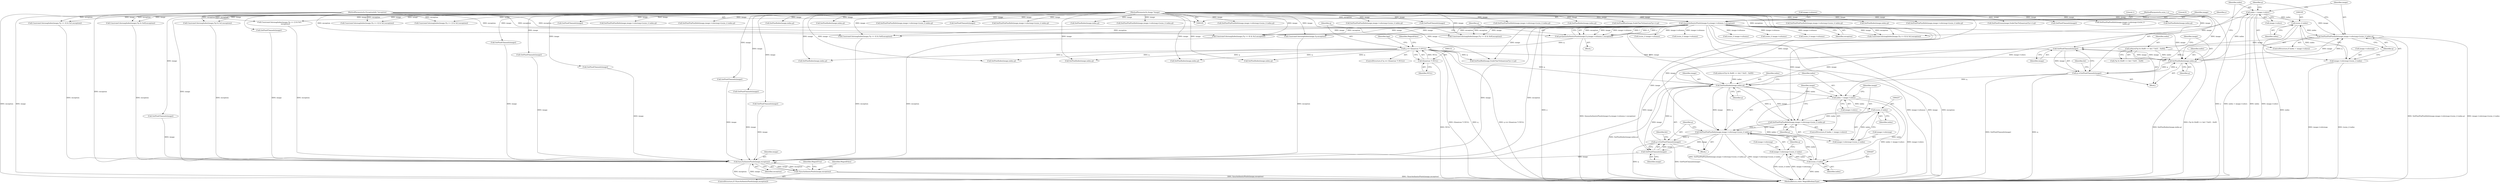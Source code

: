 digraph "0_ImageMagick_cc4ac341f29fa368da6ef01c207deaf8c61f6a2e@pointer" {
"1000183" [label="(Call,index < image->colors)"];
"1000178" [label="(Call,SetPixelIndex(image,index,q))"];
"1000200" [label="(Call,GetPixelChannels(image))"];
"1000188" [label="(Call,SetPixelViaPixelInfo(image,image->colormap+(ssize_t) index,q))"];
"1000106" [label="(MethodParameterIn,Image *image)"];
"1000194" [label="(Call,(ssize_t) index)"];
"1000183" [label="(Call,index < image->colors)"];
"1000118" [label="(Call,QueueAuthenticPixels(image,0,y,image->columns,1,exception))"];
"1000109" [label="(MethodParameterIn,ssize_t y)"];
"1000110" [label="(MethodParameterIn,ExceptionInfo *exception)"];
"1000167" [label="(Call,index=((*p) & (0x80 >> bit) ? 0x01 : 0x00))"];
"1000128" [label="(Call,q == (Quantum *) NULL)"];
"1000116" [label="(Call,q=QueueAuthenticPixels(image,0,y,image->columns,1,exception))"];
"1000130" [label="(Call,(Quantum *) NULL)"];
"1000198" [label="(Call,q+=GetPixelChannels(image))"];
"1000245" [label="(Call,index < image->colors)"];
"1000256" [label="(Call,(ssize_t) index)"];
"1000250" [label="(Call,SetPixelViaPixelInfo(image,image->colormap+(ssize_t) index,q))"];
"1000260" [label="(Call,SetPixelViaPixelInfo(image,image->colormap+(ssize_t) index,q))"];
"1000270" [label="(Call,q+=GetPixelChannels(image))"];
"1000240" [label="(Call,SetPixelIndex(image,index,q))"];
"1000272" [label="(Call,GetPixelChannels(image))"];
"1000800" [label="(Call,SyncAuthenticPixels(image,exception))"];
"1000799" [label="(Call,!SyncAuthenticPixels(image,exception))"];
"1000252" [label="(Call,image->colormap+(ssize_t) index)"];
"1000266" [label="(Call,(ssize_t) index)"];
"1000262" [label="(Call,image->colormap+(ssize_t) index)"];
"1000190" [label="(Call,image->colormap+(ssize_t) index)"];
"1000251" [label="(Identifier,image)"];
"1000258" [label="(Identifier,index)"];
"1000522" [label="(Call,GetPixelChannels(image))"];
"1000764" [label="(Call,(ssize_t) image->columns)"];
"1000181" [label="(Identifier,q)"];
"1000478" [label="(Call,GetPixelChannels(image))"];
"1000136" [label="(Identifier,bpp)"];
"1000228" [label="(Block,)"];
"1000403" [label="(Call,ConstrainColormapIndex(image,(*p) & 0x3,exception))"];
"1000147" [label="(Call,(ssize_t) image->columns)"];
"1000364" [label="(Call,GetPixelChannels(image))"];
"1000740" [label="(Call,SetPixelViaPixelInfo(image,image->colormap+(ssize_t) index,q))"];
"1000189" [label="(Identifier,image)"];
"1000260" [label="(Call,SetPixelViaPixelInfo(image,image->colormap+(ssize_t) index,q))"];
"1000298" [label="(Call,ConstrainColormapIndex(image,(*p >> 6) & 0x3,exception))"];
"1000169" [label="(Call,(*p) & (0x80 >> bit) ? 0x01 : 0x00)"];
"1000611" [label="(Call,SetPixelViaPixelInfo(image,image->colormap+(ssize_t) index,q))"];
"1000121" [label="(Identifier,y)"];
"1000122" [label="(Call,image->columns)"];
"1000269" [label="(Identifier,q)"];
"1000580" [label="(Call,(ssize_t) image->columns)"];
"1000307" [label="(Call,SetPixelIndex(image,index,q))"];
"1000201" [label="(Identifier,image)"];
"1000795" [label="(Call,GetPixelChannels(image))"];
"1000263" [label="(Call,image->colormap)"];
"1000266" [label="(Call,(ssize_t) index)"];
"1000544" [label="(Call,SetPixelIndex(image,index,q))"];
"1000250" [label="(Call,SetPixelViaPixelInfo(image,image->colormap+(ssize_t) index,q))"];
"1000658" [label="(Call,GetPixelChannels(image))"];
"1000182" [label="(ControlStructure,if (index < image->colors))"];
"1000410" [label="(Call,SetPixelIndex(image,index,q))"];
"1000229" [label="(Call,index=((*p) & (0x80 >> bit) ? 0x01 : 0x00))"];
"1000134" [label="(Identifier,MagickFalse)"];
"1000510" [label="(Call,SetPixelViaPixelInfo(image,image->colormap+(ssize_t) index,q))"];
"1000198" [label="(Call,q+=GetPixelChannels(image))"];
"1000106" [label="(MethodParameterIn,Image *image)"];
"1000244" [label="(ControlStructure,if (index < image->colors))"];
"1000261" [label="(Identifier,image)"];
"1000252" [label="(Call,image->colormap+(ssize_t) index)"];
"1000125" [label="(Literal,1)"];
"1000802" [label="(Identifier,exception)"];
"1000368" [label="(Call,ConstrainColormapIndex(image,(*p >> 2) & 0x3,exception))"];
"1000129" [label="(Identifier,q)"];
"1000730" [label="(Call,SetPixelIndex(image,index,q))"];
"1000116" [label="(Call,q=QueueAuthenticPixels(image,0,y,image->columns,1,exception))"];
"1000627" [label="(Call,ConstrainColormapIndex(image,(*p) & 0x0f,exception))"];
"1000271" [label="(Identifier,q)"];
"1000447" [label="(Call,ConstrainColormapIndex(image,(*p >> 6) & 0x3,exception))"];
"1000491" [label="(Call,ConstrainColormapIndex(image,(*p >> 4) & 0x3,exception))"];
"1000801" [label="(Identifier,image)"];
"1000243" [label="(Identifier,q)"];
"1000690" [label="(Call,SetPixelViaPixelInfo(image,image->colormap+(ssize_t) index,q))"];
"1000634" [label="(Call,SetPixelIndex(image,index,q))"];
"1000286" [label="(Call,(ssize_t) image->columns)"];
"1000196" [label="(Identifier,index)"];
"1000185" [label="(Call,image->colors)"];
"1000245" [label="(Call,index < image->colors)"];
"1000247" [label="(Call,image->colors)"];
"1000166" [label="(Block,)"];
"1000253" [label="(Call,image->colormap)"];
"1000191" [label="(Call,image->colormap)"];
"1000111" [label="(Block,)"];
"1000680" [label="(Call,SetPixelIndex(image,index,q))"];
"1000227" [label="(Identifier,bit)"];
"1000194" [label="(Call,(ssize_t) index)"];
"1000333" [label="(Call,ConstrainColormapIndex(image,(*p >> 4) & 0x3,exception))"];
"1000601" [label="(Call,SetPixelIndex(image,index,q))"];
"1000387" [label="(Call,SetPixelViaPixelInfo(image,image->colormap+(ssize_t) index,q))"];
"1000317" [label="(Call,SetPixelViaPixelInfo(image,image->colormap+(ssize_t) index,q))"];
"1000432" [label="(Call,GetPixelChannels(image))"];
"1000110" [label="(MethodParameterIn,ExceptionInfo *exception)"];
"1000772" [label="(Call,SetPixelRed(image,ScaleCharToQuantum(*p++),q))"];
"1000270" [label="(Call,q+=GetPixelChannels(image))"];
"1000117" [label="(Identifier,q)"];
"1000466" [label="(Call,SetPixelViaPixelInfo(image,image->colormap+(ssize_t) index,q))"];
"1000109" [label="(MethodParameterIn,ssize_t y)"];
"1000167" [label="(Call,index=((*p) & (0x80 >> bit) ? 0x01 : 0x00))"];
"1000190" [label="(Call,image->colormap+(ssize_t) index)"];
"1000623" [label="(Call,GetPixelChannels(image))"];
"1000399" [label="(Call,GetPixelChannels(image))"];
"1000715" [label="(Call,(ssize_t) image->columns)"];
"1000671" [label="(Call,ConstrainColormapIndex(image,(*p >> 4) & 0x0f,exception))"];
"1000804" [label="(Identifier,MagickFalse)"];
"1000127" [label="(ControlStructure,if (q == (Quantum *) NULL))"];
"1000183" [label="(Call,index < image->colors)"];
"1000188" [label="(Call,SetPixelViaPixelInfo(image,image->colormap+(ssize_t) index,q))"];
"1000800" [label="(Call,SyncAuthenticPixels(image,exception))"];
"1000535" [label="(Call,ConstrainColormapIndex(image,(*p >> 2) & 0x3,\n                       exception))"];
"1000352" [label="(Call,SetPixelViaPixelInfo(image,image->colormap+(ssize_t) index,q))"];
"1000256" [label="(Call,(ssize_t) index)"];
"1000132" [label="(Identifier,NULL)"];
"1000118" [label="(Call,QueueAuthenticPixels(image,0,y,image->columns,1,exception))"];
"1000242" [label="(Identifier,index)"];
"1000807" [label="(MethodReturn,static MagickBooleanType)"];
"1000456" [label="(Call,SetPixelIndex(image,index,q))"];
"1000199" [label="(Identifier,q)"];
"1000500" [label="(Call,SetPixelIndex(image,index,q))"];
"1000178" [label="(Call,SetPixelIndex(image,index,q))"];
"1000592" [label="(Call,ConstrainColormapIndex(image,(*p >> 4) & 0x0f,exception))"];
"1000786" [label="(Call,SetPixelBlue(image,ScaleCharToQuantum(*p++),q))"];
"1000120" [label="(Literal,0)"];
"1000126" [label="(Identifier,exception)"];
"1000184" [label="(Identifier,index)"];
"1000420" [label="(Call,SetPixelViaPixelInfo(image,image->colormap+(ssize_t) index,q))"];
"1000262" [label="(Call,image->colormap+(ssize_t) index)"];
"1000246" [label="(Identifier,index)"];
"1000806" [label="(Identifier,MagickTrue)"];
"1000128" [label="(Call,q == (Quantum *) NULL)"];
"1000273" [label="(Identifier,image)"];
"1000342" [label="(Call,SetPixelIndex(image,index,q))"];
"1000644" [label="(Call,SetPixelViaPixelInfo(image,image->colormap+(ssize_t) index,q))"];
"1000798" [label="(ControlStructure,if (!SyncAuthenticPixels(image,exception)))"];
"1000179" [label="(Identifier,image)"];
"1000130" [label="(Call,(Quantum *) NULL)"];
"1000566" [label="(Call,GetPixelChannels(image))"];
"1000240" [label="(Call,SetPixelIndex(image,index,q))"];
"1000119" [label="(Identifier,image)"];
"1000168" [label="(Identifier,index)"];
"1000779" [label="(Call,SetPixelGreen(image,ScaleCharToQuantum(*p++),q))"];
"1000268" [label="(Identifier,index)"];
"1000799" [label="(Call,!SyncAuthenticPixels(image,exception))"];
"1000197" [label="(Identifier,q)"];
"1000272" [label="(Call,GetPixelChannels(image))"];
"1000329" [label="(Call,GetPixelChannels(image))"];
"1000259" [label="(Identifier,q)"];
"1000165" [label="(Identifier,bit)"];
"1000554" [label="(Call,SetPixelViaPixelInfo(image,image->colormap+(ssize_t)\n                        index,q))"];
"1000754" [label="(Call,GetPixelChannels(image))"];
"1000241" [label="(Identifier,image)"];
"1000200" [label="(Call,GetPixelChannels(image))"];
"1000377" [label="(Call,SetPixelIndex(image,index,q))"];
"1000704" [label="(Call,GetPixelChannels(image))"];
"1000180" [label="(Identifier,index)"];
"1000725" [label="(Call,ConstrainColormapIndex(image,*p,exception))"];
"1000183" -> "1000182"  [label="AST: "];
"1000183" -> "1000185"  [label="CFG: "];
"1000184" -> "1000183"  [label="AST: "];
"1000185" -> "1000183"  [label="AST: "];
"1000189" -> "1000183"  [label="CFG: "];
"1000199" -> "1000183"  [label="CFG: "];
"1000183" -> "1000807"  [label="DDG: image->colors"];
"1000183" -> "1000807"  [label="DDG: index"];
"1000183" -> "1000807"  [label="DDG: index < image->colors"];
"1000178" -> "1000183"  [label="DDG: index"];
"1000183" -> "1000194"  [label="DDG: index"];
"1000183" -> "1000245"  [label="DDG: image->colors"];
"1000178" -> "1000166"  [label="AST: "];
"1000178" -> "1000181"  [label="CFG: "];
"1000179" -> "1000178"  [label="AST: "];
"1000180" -> "1000178"  [label="AST: "];
"1000181" -> "1000178"  [label="AST: "];
"1000184" -> "1000178"  [label="CFG: "];
"1000178" -> "1000807"  [label="DDG: SetPixelIndex(image,index,q)"];
"1000200" -> "1000178"  [label="DDG: image"];
"1000118" -> "1000178"  [label="DDG: image"];
"1000106" -> "1000178"  [label="DDG: image"];
"1000167" -> "1000178"  [label="DDG: index"];
"1000128" -> "1000178"  [label="DDG: q"];
"1000198" -> "1000178"  [label="DDG: q"];
"1000178" -> "1000188"  [label="DDG: image"];
"1000178" -> "1000188"  [label="DDG: q"];
"1000178" -> "1000198"  [label="DDG: q"];
"1000178" -> "1000200"  [label="DDG: image"];
"1000200" -> "1000198"  [label="AST: "];
"1000200" -> "1000201"  [label="CFG: "];
"1000201" -> "1000200"  [label="AST: "];
"1000198" -> "1000200"  [label="CFG: "];
"1000200" -> "1000198"  [label="DDG: image"];
"1000188" -> "1000200"  [label="DDG: image"];
"1000106" -> "1000200"  [label="DDG: image"];
"1000200" -> "1000240"  [label="DDG: image"];
"1000200" -> "1000800"  [label="DDG: image"];
"1000188" -> "1000182"  [label="AST: "];
"1000188" -> "1000197"  [label="CFG: "];
"1000189" -> "1000188"  [label="AST: "];
"1000190" -> "1000188"  [label="AST: "];
"1000197" -> "1000188"  [label="AST: "];
"1000199" -> "1000188"  [label="CFG: "];
"1000188" -> "1000807"  [label="DDG: SetPixelViaPixelInfo(image,image->colormap+(ssize_t) index,q)"];
"1000188" -> "1000807"  [label="DDG: image->colormap+(ssize_t) index"];
"1000106" -> "1000188"  [label="DDG: image"];
"1000194" -> "1000188"  [label="DDG: index"];
"1000188" -> "1000198"  [label="DDG: q"];
"1000106" -> "1000105"  [label="AST: "];
"1000106" -> "1000807"  [label="DDG: image"];
"1000106" -> "1000118"  [label="DDG: image"];
"1000106" -> "1000240"  [label="DDG: image"];
"1000106" -> "1000250"  [label="DDG: image"];
"1000106" -> "1000260"  [label="DDG: image"];
"1000106" -> "1000272"  [label="DDG: image"];
"1000106" -> "1000298"  [label="DDG: image"];
"1000106" -> "1000307"  [label="DDG: image"];
"1000106" -> "1000317"  [label="DDG: image"];
"1000106" -> "1000329"  [label="DDG: image"];
"1000106" -> "1000333"  [label="DDG: image"];
"1000106" -> "1000342"  [label="DDG: image"];
"1000106" -> "1000352"  [label="DDG: image"];
"1000106" -> "1000364"  [label="DDG: image"];
"1000106" -> "1000368"  [label="DDG: image"];
"1000106" -> "1000377"  [label="DDG: image"];
"1000106" -> "1000387"  [label="DDG: image"];
"1000106" -> "1000399"  [label="DDG: image"];
"1000106" -> "1000403"  [label="DDG: image"];
"1000106" -> "1000410"  [label="DDG: image"];
"1000106" -> "1000420"  [label="DDG: image"];
"1000106" -> "1000432"  [label="DDG: image"];
"1000106" -> "1000447"  [label="DDG: image"];
"1000106" -> "1000456"  [label="DDG: image"];
"1000106" -> "1000466"  [label="DDG: image"];
"1000106" -> "1000478"  [label="DDG: image"];
"1000106" -> "1000491"  [label="DDG: image"];
"1000106" -> "1000500"  [label="DDG: image"];
"1000106" -> "1000510"  [label="DDG: image"];
"1000106" -> "1000522"  [label="DDG: image"];
"1000106" -> "1000535"  [label="DDG: image"];
"1000106" -> "1000544"  [label="DDG: image"];
"1000106" -> "1000554"  [label="DDG: image"];
"1000106" -> "1000566"  [label="DDG: image"];
"1000106" -> "1000592"  [label="DDG: image"];
"1000106" -> "1000601"  [label="DDG: image"];
"1000106" -> "1000611"  [label="DDG: image"];
"1000106" -> "1000623"  [label="DDG: image"];
"1000106" -> "1000627"  [label="DDG: image"];
"1000106" -> "1000634"  [label="DDG: image"];
"1000106" -> "1000644"  [label="DDG: image"];
"1000106" -> "1000658"  [label="DDG: image"];
"1000106" -> "1000671"  [label="DDG: image"];
"1000106" -> "1000680"  [label="DDG: image"];
"1000106" -> "1000690"  [label="DDG: image"];
"1000106" -> "1000704"  [label="DDG: image"];
"1000106" -> "1000725"  [label="DDG: image"];
"1000106" -> "1000730"  [label="DDG: image"];
"1000106" -> "1000740"  [label="DDG: image"];
"1000106" -> "1000754"  [label="DDG: image"];
"1000106" -> "1000772"  [label="DDG: image"];
"1000106" -> "1000779"  [label="DDG: image"];
"1000106" -> "1000786"  [label="DDG: image"];
"1000106" -> "1000795"  [label="DDG: image"];
"1000106" -> "1000800"  [label="DDG: image"];
"1000194" -> "1000190"  [label="AST: "];
"1000194" -> "1000196"  [label="CFG: "];
"1000195" -> "1000194"  [label="AST: "];
"1000196" -> "1000194"  [label="AST: "];
"1000190" -> "1000194"  [label="CFG: "];
"1000194" -> "1000807"  [label="DDG: index"];
"1000194" -> "1000190"  [label="DDG: index"];
"1000118" -> "1000116"  [label="AST: "];
"1000118" -> "1000126"  [label="CFG: "];
"1000119" -> "1000118"  [label="AST: "];
"1000120" -> "1000118"  [label="AST: "];
"1000121" -> "1000118"  [label="AST: "];
"1000122" -> "1000118"  [label="AST: "];
"1000125" -> "1000118"  [label="AST: "];
"1000126" -> "1000118"  [label="AST: "];
"1000116" -> "1000118"  [label="CFG: "];
"1000118" -> "1000807"  [label="DDG: exception"];
"1000118" -> "1000807"  [label="DDG: y"];
"1000118" -> "1000807"  [label="DDG: image->columns"];
"1000118" -> "1000807"  [label="DDG: image"];
"1000118" -> "1000116"  [label="DDG: exception"];
"1000118" -> "1000116"  [label="DDG: image"];
"1000118" -> "1000116"  [label="DDG: image->columns"];
"1000118" -> "1000116"  [label="DDG: 1"];
"1000118" -> "1000116"  [label="DDG: 0"];
"1000118" -> "1000116"  [label="DDG: y"];
"1000109" -> "1000118"  [label="DDG: y"];
"1000110" -> "1000118"  [label="DDG: exception"];
"1000118" -> "1000147"  [label="DDG: image->columns"];
"1000118" -> "1000240"  [label="DDG: image"];
"1000118" -> "1000286"  [label="DDG: image->columns"];
"1000118" -> "1000298"  [label="DDG: image"];
"1000118" -> "1000298"  [label="DDG: exception"];
"1000118" -> "1000447"  [label="DDG: image"];
"1000118" -> "1000447"  [label="DDG: exception"];
"1000118" -> "1000580"  [label="DDG: image->columns"];
"1000118" -> "1000592"  [label="DDG: image"];
"1000118" -> "1000592"  [label="DDG: exception"];
"1000118" -> "1000671"  [label="DDG: image"];
"1000118" -> "1000671"  [label="DDG: exception"];
"1000118" -> "1000715"  [label="DDG: image->columns"];
"1000118" -> "1000725"  [label="DDG: image"];
"1000118" -> "1000725"  [label="DDG: exception"];
"1000118" -> "1000764"  [label="DDG: image->columns"];
"1000118" -> "1000772"  [label="DDG: image"];
"1000118" -> "1000800"  [label="DDG: image"];
"1000118" -> "1000800"  [label="DDG: exception"];
"1000109" -> "1000105"  [label="AST: "];
"1000109" -> "1000807"  [label="DDG: y"];
"1000110" -> "1000105"  [label="AST: "];
"1000110" -> "1000807"  [label="DDG: exception"];
"1000110" -> "1000298"  [label="DDG: exception"];
"1000110" -> "1000333"  [label="DDG: exception"];
"1000110" -> "1000368"  [label="DDG: exception"];
"1000110" -> "1000403"  [label="DDG: exception"];
"1000110" -> "1000447"  [label="DDG: exception"];
"1000110" -> "1000491"  [label="DDG: exception"];
"1000110" -> "1000535"  [label="DDG: exception"];
"1000110" -> "1000592"  [label="DDG: exception"];
"1000110" -> "1000627"  [label="DDG: exception"];
"1000110" -> "1000671"  [label="DDG: exception"];
"1000110" -> "1000725"  [label="DDG: exception"];
"1000110" -> "1000800"  [label="DDG: exception"];
"1000167" -> "1000166"  [label="AST: "];
"1000167" -> "1000169"  [label="CFG: "];
"1000168" -> "1000167"  [label="AST: "];
"1000169" -> "1000167"  [label="AST: "];
"1000179" -> "1000167"  [label="CFG: "];
"1000167" -> "1000807"  [label="DDG: (*p) & (0x80 >> bit) ? 0x01 : 0x00"];
"1000128" -> "1000127"  [label="AST: "];
"1000128" -> "1000130"  [label="CFG: "];
"1000129" -> "1000128"  [label="AST: "];
"1000130" -> "1000128"  [label="AST: "];
"1000134" -> "1000128"  [label="CFG: "];
"1000136" -> "1000128"  [label="CFG: "];
"1000128" -> "1000807"  [label="DDG: (Quantum *) NULL"];
"1000128" -> "1000807"  [label="DDG: q"];
"1000128" -> "1000807"  [label="DDG: q == (Quantum *) NULL"];
"1000116" -> "1000128"  [label="DDG: q"];
"1000130" -> "1000128"  [label="DDG: NULL"];
"1000128" -> "1000240"  [label="DDG: q"];
"1000128" -> "1000307"  [label="DDG: q"];
"1000128" -> "1000456"  [label="DDG: q"];
"1000128" -> "1000601"  [label="DDG: q"];
"1000128" -> "1000680"  [label="DDG: q"];
"1000128" -> "1000730"  [label="DDG: q"];
"1000128" -> "1000772"  [label="DDG: q"];
"1000116" -> "1000111"  [label="AST: "];
"1000117" -> "1000116"  [label="AST: "];
"1000129" -> "1000116"  [label="CFG: "];
"1000116" -> "1000807"  [label="DDG: QueueAuthenticPixels(image,0,y,image->columns,1,exception)"];
"1000130" -> "1000132"  [label="CFG: "];
"1000131" -> "1000130"  [label="AST: "];
"1000132" -> "1000130"  [label="AST: "];
"1000130" -> "1000807"  [label="DDG: NULL"];
"1000198" -> "1000166"  [label="AST: "];
"1000199" -> "1000198"  [label="AST: "];
"1000165" -> "1000198"  [label="CFG: "];
"1000198" -> "1000807"  [label="DDG: GetPixelChannels(image)"];
"1000198" -> "1000807"  [label="DDG: q"];
"1000198" -> "1000240"  [label="DDG: q"];
"1000245" -> "1000244"  [label="AST: "];
"1000245" -> "1000247"  [label="CFG: "];
"1000246" -> "1000245"  [label="AST: "];
"1000247" -> "1000245"  [label="AST: "];
"1000251" -> "1000245"  [label="CFG: "];
"1000261" -> "1000245"  [label="CFG: "];
"1000245" -> "1000807"  [label="DDG: index < image->colors"];
"1000245" -> "1000807"  [label="DDG: image->colors"];
"1000240" -> "1000245"  [label="DDG: index"];
"1000245" -> "1000256"  [label="DDG: index"];
"1000245" -> "1000266"  [label="DDG: index"];
"1000256" -> "1000252"  [label="AST: "];
"1000256" -> "1000258"  [label="CFG: "];
"1000257" -> "1000256"  [label="AST: "];
"1000258" -> "1000256"  [label="AST: "];
"1000252" -> "1000256"  [label="CFG: "];
"1000256" -> "1000250"  [label="DDG: index"];
"1000256" -> "1000252"  [label="DDG: index"];
"1000256" -> "1000266"  [label="DDG: index"];
"1000250" -> "1000244"  [label="AST: "];
"1000250" -> "1000259"  [label="CFG: "];
"1000251" -> "1000250"  [label="AST: "];
"1000252" -> "1000250"  [label="AST: "];
"1000259" -> "1000250"  [label="AST: "];
"1000261" -> "1000250"  [label="CFG: "];
"1000240" -> "1000250"  [label="DDG: image"];
"1000240" -> "1000250"  [label="DDG: q"];
"1000250" -> "1000260"  [label="DDG: image"];
"1000250" -> "1000260"  [label="DDG: q"];
"1000260" -> "1000228"  [label="AST: "];
"1000260" -> "1000269"  [label="CFG: "];
"1000261" -> "1000260"  [label="AST: "];
"1000262" -> "1000260"  [label="AST: "];
"1000269" -> "1000260"  [label="AST: "];
"1000271" -> "1000260"  [label="CFG: "];
"1000260" -> "1000807"  [label="DDG: SetPixelViaPixelInfo(image,image->colormap+(ssize_t) index,q)"];
"1000260" -> "1000807"  [label="DDG: image->colormap+(ssize_t) index"];
"1000240" -> "1000260"  [label="DDG: image"];
"1000240" -> "1000260"  [label="DDG: q"];
"1000266" -> "1000260"  [label="DDG: index"];
"1000260" -> "1000270"  [label="DDG: q"];
"1000260" -> "1000272"  [label="DDG: image"];
"1000270" -> "1000228"  [label="AST: "];
"1000270" -> "1000272"  [label="CFG: "];
"1000271" -> "1000270"  [label="AST: "];
"1000272" -> "1000270"  [label="AST: "];
"1000227" -> "1000270"  [label="CFG: "];
"1000270" -> "1000807"  [label="DDG: GetPixelChannels(image)"];
"1000270" -> "1000807"  [label="DDG: q"];
"1000270" -> "1000240"  [label="DDG: q"];
"1000272" -> "1000270"  [label="DDG: image"];
"1000240" -> "1000228"  [label="AST: "];
"1000240" -> "1000243"  [label="CFG: "];
"1000241" -> "1000240"  [label="AST: "];
"1000242" -> "1000240"  [label="AST: "];
"1000243" -> "1000240"  [label="AST: "];
"1000246" -> "1000240"  [label="CFG: "];
"1000240" -> "1000807"  [label="DDG: SetPixelIndex(image,index,q)"];
"1000272" -> "1000240"  [label="DDG: image"];
"1000229" -> "1000240"  [label="DDG: index"];
"1000272" -> "1000273"  [label="CFG: "];
"1000273" -> "1000272"  [label="AST: "];
"1000272" -> "1000800"  [label="DDG: image"];
"1000800" -> "1000799"  [label="AST: "];
"1000800" -> "1000802"  [label="CFG: "];
"1000801" -> "1000800"  [label="AST: "];
"1000802" -> "1000800"  [label="AST: "];
"1000799" -> "1000800"  [label="CFG: "];
"1000800" -> "1000807"  [label="DDG: exception"];
"1000800" -> "1000807"  [label="DDG: image"];
"1000800" -> "1000799"  [label="DDG: image"];
"1000800" -> "1000799"  [label="DDG: exception"];
"1000795" -> "1000800"  [label="DDG: image"];
"1000754" -> "1000800"  [label="DDG: image"];
"1000478" -> "1000800"  [label="DDG: image"];
"1000432" -> "1000800"  [label="DDG: image"];
"1000704" -> "1000800"  [label="DDG: image"];
"1000566" -> "1000800"  [label="DDG: image"];
"1000522" -> "1000800"  [label="DDG: image"];
"1000658" -> "1000800"  [label="DDG: image"];
"1000447" -> "1000800"  [label="DDG: exception"];
"1000403" -> "1000800"  [label="DDG: exception"];
"1000627" -> "1000800"  [label="DDG: exception"];
"1000491" -> "1000800"  [label="DDG: exception"];
"1000535" -> "1000800"  [label="DDG: exception"];
"1000725" -> "1000800"  [label="DDG: exception"];
"1000671" -> "1000800"  [label="DDG: exception"];
"1000799" -> "1000798"  [label="AST: "];
"1000804" -> "1000799"  [label="CFG: "];
"1000806" -> "1000799"  [label="CFG: "];
"1000799" -> "1000807"  [label="DDG: SyncAuthenticPixels(image,exception)"];
"1000799" -> "1000807"  [label="DDG: !SyncAuthenticPixels(image,exception)"];
"1000253" -> "1000252"  [label="AST: "];
"1000259" -> "1000252"  [label="CFG: "];
"1000266" -> "1000262"  [label="AST: "];
"1000266" -> "1000268"  [label="CFG: "];
"1000267" -> "1000266"  [label="AST: "];
"1000268" -> "1000266"  [label="AST: "];
"1000262" -> "1000266"  [label="CFG: "];
"1000266" -> "1000807"  [label="DDG: index"];
"1000266" -> "1000262"  [label="DDG: index"];
"1000263" -> "1000262"  [label="AST: "];
"1000269" -> "1000262"  [label="CFG: "];
"1000262" -> "1000807"  [label="DDG: image->colormap"];
"1000262" -> "1000807"  [label="DDG: (ssize_t) index"];
"1000191" -> "1000190"  [label="AST: "];
"1000197" -> "1000190"  [label="CFG: "];
"1000190" -> "1000807"  [label="DDG: (ssize_t) index"];
"1000190" -> "1000807"  [label="DDG: image->colormap"];
}
